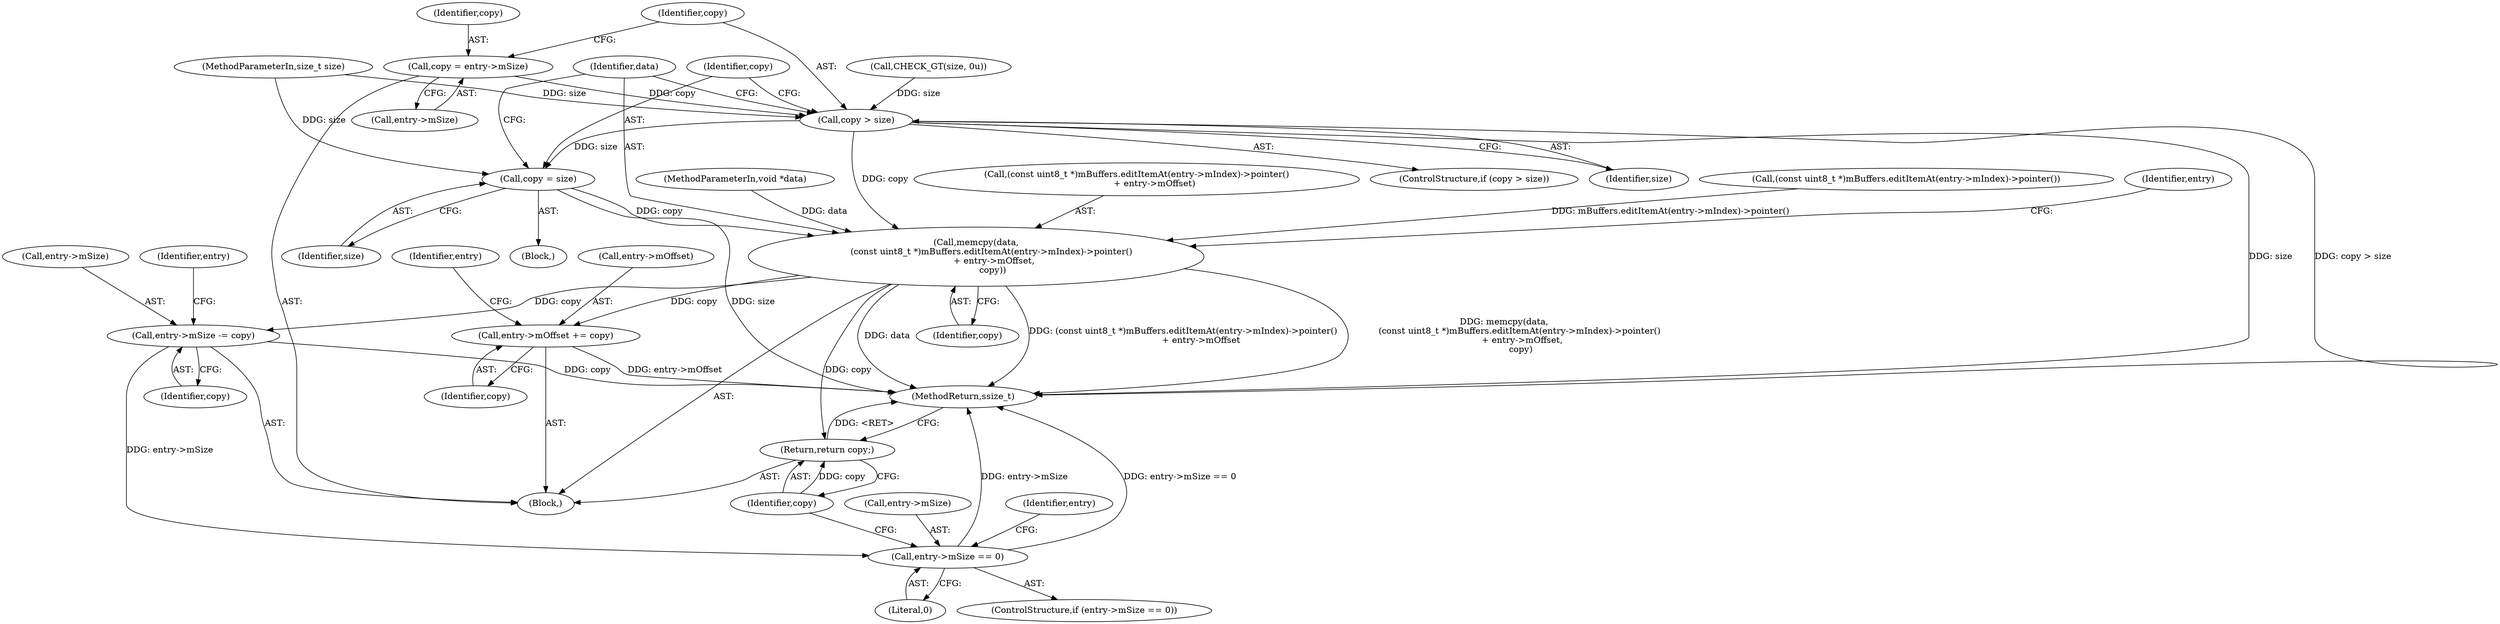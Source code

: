 digraph "0_Android_a2d1d85726aa2a3126e9c331a8e00a8c319c9e2b@pointer" {
"1000171" [label="(Call,copy = entry->mSize)"];
"1000177" [label="(Call,copy > size)"];
"1000181" [label="(Call,copy = size)"];
"1000184" [label="(Call,memcpy(data,\n           (const uint8_t *)mBuffers.editItemAt(entry->mIndex)->pointer()\n             + entry->mOffset,\n            copy))"];
"1000194" [label="(Call,entry->mOffset += copy)"];
"1000199" [label="(Call,entry->mSize -= copy)"];
"1000205" [label="(Call,entry->mSize == 0)"];
"1000220" [label="(Return,return copy;)"];
"1000195" [label="(Call,entry->mOffset)"];
"1000101" [label="(MethodParameterIn,void *data)"];
"1000180" [label="(Block,)"];
"1000105" [label="(Call,CHECK_GT(size, 0u))"];
"1000183" [label="(Identifier,size)"];
"1000200" [label="(Call,entry->mSize)"];
"1000173" [label="(Call,entry->mSize)"];
"1000186" [label="(Call,(const uint8_t *)mBuffers.editItemAt(entry->mIndex)->pointer()\n             + entry->mOffset)"];
"1000203" [label="(Identifier,copy)"];
"1000176" [label="(ControlStructure,if (copy > size))"];
"1000177" [label="(Call,copy > size)"];
"1000206" [label="(Call,entry->mSize)"];
"1000209" [label="(Literal,0)"];
"1000185" [label="(Identifier,data)"];
"1000222" [label="(MethodReturn,ssize_t)"];
"1000198" [label="(Identifier,copy)"];
"1000221" [label="(Identifier,copy)"];
"1000184" [label="(Call,memcpy(data,\n           (const uint8_t *)mBuffers.editItemAt(entry->mIndex)->pointer()\n             + entry->mOffset,\n            copy))"];
"1000220" [label="(Return,return copy;)"];
"1000104" [label="(Block,)"];
"1000193" [label="(Identifier,copy)"];
"1000187" [label="(Call,(const uint8_t *)mBuffers.editItemAt(entry->mIndex)->pointer())"];
"1000207" [label="(Identifier,entry)"];
"1000196" [label="(Identifier,entry)"];
"1000199" [label="(Call,entry->mSize -= copy)"];
"1000102" [label="(MethodParameterIn,size_t size)"];
"1000178" [label="(Identifier,copy)"];
"1000201" [label="(Identifier,entry)"];
"1000204" [label="(ControlStructure,if (entry->mSize == 0))"];
"1000171" [label="(Call,copy = entry->mSize)"];
"1000181" [label="(Call,copy = size)"];
"1000182" [label="(Identifier,copy)"];
"1000194" [label="(Call,entry->mOffset += copy)"];
"1000179" [label="(Identifier,size)"];
"1000205" [label="(Call,entry->mSize == 0)"];
"1000213" [label="(Identifier,entry)"];
"1000172" [label="(Identifier,copy)"];
"1000171" -> "1000104"  [label="AST: "];
"1000171" -> "1000173"  [label="CFG: "];
"1000172" -> "1000171"  [label="AST: "];
"1000173" -> "1000171"  [label="AST: "];
"1000178" -> "1000171"  [label="CFG: "];
"1000171" -> "1000177"  [label="DDG: copy"];
"1000177" -> "1000176"  [label="AST: "];
"1000177" -> "1000179"  [label="CFG: "];
"1000178" -> "1000177"  [label="AST: "];
"1000179" -> "1000177"  [label="AST: "];
"1000182" -> "1000177"  [label="CFG: "];
"1000185" -> "1000177"  [label="CFG: "];
"1000177" -> "1000222"  [label="DDG: size"];
"1000177" -> "1000222"  [label="DDG: copy > size"];
"1000105" -> "1000177"  [label="DDG: size"];
"1000102" -> "1000177"  [label="DDG: size"];
"1000177" -> "1000181"  [label="DDG: size"];
"1000177" -> "1000184"  [label="DDG: copy"];
"1000181" -> "1000180"  [label="AST: "];
"1000181" -> "1000183"  [label="CFG: "];
"1000182" -> "1000181"  [label="AST: "];
"1000183" -> "1000181"  [label="AST: "];
"1000185" -> "1000181"  [label="CFG: "];
"1000181" -> "1000222"  [label="DDG: size"];
"1000102" -> "1000181"  [label="DDG: size"];
"1000181" -> "1000184"  [label="DDG: copy"];
"1000184" -> "1000104"  [label="AST: "];
"1000184" -> "1000193"  [label="CFG: "];
"1000185" -> "1000184"  [label="AST: "];
"1000186" -> "1000184"  [label="AST: "];
"1000193" -> "1000184"  [label="AST: "];
"1000196" -> "1000184"  [label="CFG: "];
"1000184" -> "1000222"  [label="DDG: data"];
"1000184" -> "1000222"  [label="DDG: (const uint8_t *)mBuffers.editItemAt(entry->mIndex)->pointer()\n             + entry->mOffset"];
"1000184" -> "1000222"  [label="DDG: memcpy(data,\n           (const uint8_t *)mBuffers.editItemAt(entry->mIndex)->pointer()\n             + entry->mOffset,\n            copy)"];
"1000101" -> "1000184"  [label="DDG: data"];
"1000187" -> "1000184"  [label="DDG: mBuffers.editItemAt(entry->mIndex)->pointer()"];
"1000184" -> "1000194"  [label="DDG: copy"];
"1000184" -> "1000199"  [label="DDG: copy"];
"1000184" -> "1000220"  [label="DDG: copy"];
"1000194" -> "1000104"  [label="AST: "];
"1000194" -> "1000198"  [label="CFG: "];
"1000195" -> "1000194"  [label="AST: "];
"1000198" -> "1000194"  [label="AST: "];
"1000201" -> "1000194"  [label="CFG: "];
"1000194" -> "1000222"  [label="DDG: entry->mOffset"];
"1000199" -> "1000104"  [label="AST: "];
"1000199" -> "1000203"  [label="CFG: "];
"1000200" -> "1000199"  [label="AST: "];
"1000203" -> "1000199"  [label="AST: "];
"1000207" -> "1000199"  [label="CFG: "];
"1000199" -> "1000222"  [label="DDG: copy"];
"1000199" -> "1000205"  [label="DDG: entry->mSize"];
"1000205" -> "1000204"  [label="AST: "];
"1000205" -> "1000209"  [label="CFG: "];
"1000206" -> "1000205"  [label="AST: "];
"1000209" -> "1000205"  [label="AST: "];
"1000213" -> "1000205"  [label="CFG: "];
"1000221" -> "1000205"  [label="CFG: "];
"1000205" -> "1000222"  [label="DDG: entry->mSize"];
"1000205" -> "1000222"  [label="DDG: entry->mSize == 0"];
"1000220" -> "1000104"  [label="AST: "];
"1000220" -> "1000221"  [label="CFG: "];
"1000221" -> "1000220"  [label="AST: "];
"1000222" -> "1000220"  [label="CFG: "];
"1000220" -> "1000222"  [label="DDG: <RET>"];
"1000221" -> "1000220"  [label="DDG: copy"];
}
